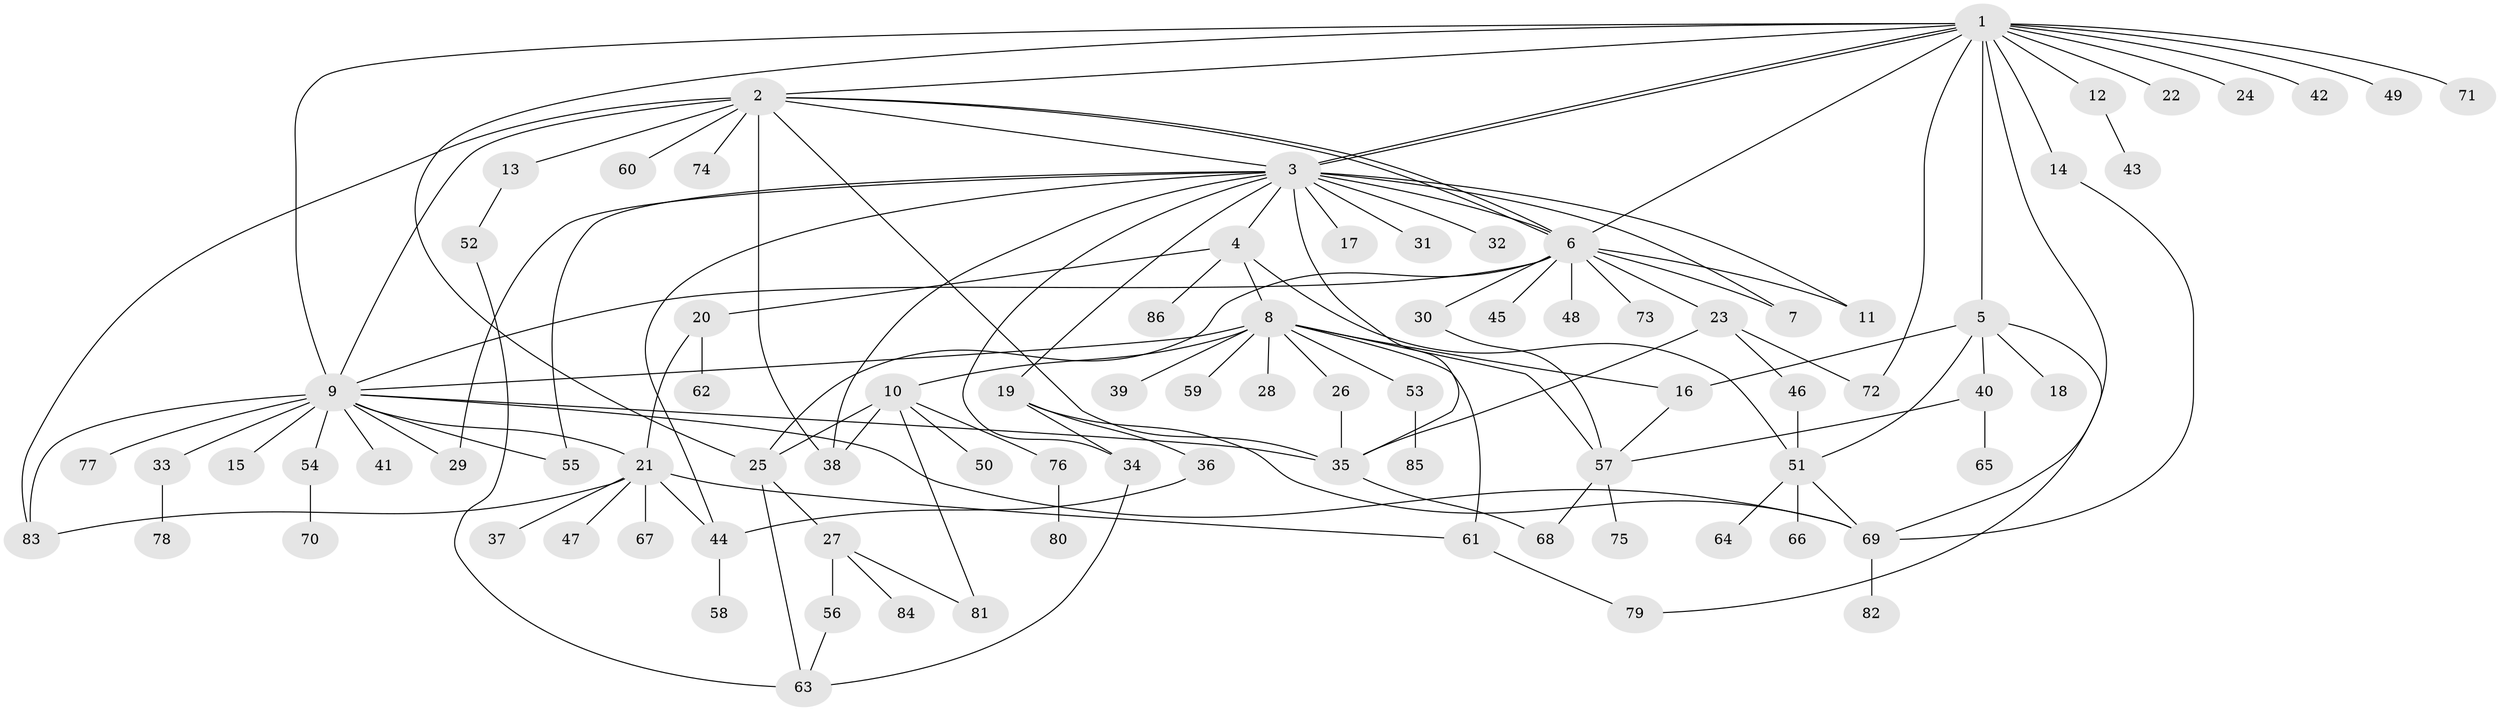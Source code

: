 // Generated by graph-tools (version 1.1) at 2025/11/02/27/25 16:11:12]
// undirected, 86 vertices, 129 edges
graph export_dot {
graph [start="1"]
  node [color=gray90,style=filled];
  1;
  2;
  3;
  4;
  5;
  6;
  7;
  8;
  9;
  10;
  11;
  12;
  13;
  14;
  15;
  16;
  17;
  18;
  19;
  20;
  21;
  22;
  23;
  24;
  25;
  26;
  27;
  28;
  29;
  30;
  31;
  32;
  33;
  34;
  35;
  36;
  37;
  38;
  39;
  40;
  41;
  42;
  43;
  44;
  45;
  46;
  47;
  48;
  49;
  50;
  51;
  52;
  53;
  54;
  55;
  56;
  57;
  58;
  59;
  60;
  61;
  62;
  63;
  64;
  65;
  66;
  67;
  68;
  69;
  70;
  71;
  72;
  73;
  74;
  75;
  76;
  77;
  78;
  79;
  80;
  81;
  82;
  83;
  84;
  85;
  86;
  1 -- 2;
  1 -- 3;
  1 -- 3;
  1 -- 5;
  1 -- 6;
  1 -- 9;
  1 -- 12;
  1 -- 14;
  1 -- 22;
  1 -- 24;
  1 -- 25;
  1 -- 42;
  1 -- 49;
  1 -- 69;
  1 -- 71;
  1 -- 72;
  2 -- 3;
  2 -- 6;
  2 -- 6;
  2 -- 9;
  2 -- 13;
  2 -- 35;
  2 -- 38;
  2 -- 60;
  2 -- 74;
  2 -- 83;
  3 -- 4;
  3 -- 6;
  3 -- 7;
  3 -- 11;
  3 -- 17;
  3 -- 19;
  3 -- 29;
  3 -- 31;
  3 -- 32;
  3 -- 34;
  3 -- 35;
  3 -- 38;
  3 -- 44;
  3 -- 55;
  4 -- 8;
  4 -- 20;
  4 -- 51;
  4 -- 86;
  5 -- 16;
  5 -- 18;
  5 -- 40;
  5 -- 51;
  5 -- 79;
  6 -- 7;
  6 -- 9;
  6 -- 11;
  6 -- 23;
  6 -- 25;
  6 -- 30;
  6 -- 45;
  6 -- 48;
  6 -- 73;
  8 -- 9;
  8 -- 10;
  8 -- 16;
  8 -- 26;
  8 -- 28;
  8 -- 39;
  8 -- 53;
  8 -- 57;
  8 -- 59;
  8 -- 61;
  9 -- 15;
  9 -- 21;
  9 -- 29;
  9 -- 33;
  9 -- 35;
  9 -- 41;
  9 -- 54;
  9 -- 55;
  9 -- 69;
  9 -- 77;
  9 -- 83;
  10 -- 25;
  10 -- 38;
  10 -- 50;
  10 -- 76;
  10 -- 81;
  12 -- 43;
  13 -- 52;
  14 -- 69;
  16 -- 57;
  19 -- 34;
  19 -- 36;
  19 -- 69;
  20 -- 21;
  20 -- 62;
  21 -- 37;
  21 -- 44;
  21 -- 47;
  21 -- 61;
  21 -- 67;
  21 -- 83;
  23 -- 35;
  23 -- 46;
  23 -- 72;
  25 -- 27;
  25 -- 63;
  26 -- 35;
  27 -- 56;
  27 -- 81;
  27 -- 84;
  30 -- 57;
  33 -- 78;
  34 -- 63;
  35 -- 68;
  36 -- 44;
  40 -- 57;
  40 -- 65;
  44 -- 58;
  46 -- 51;
  51 -- 64;
  51 -- 66;
  51 -- 69;
  52 -- 63;
  53 -- 85;
  54 -- 70;
  56 -- 63;
  57 -- 68;
  57 -- 75;
  61 -- 79;
  69 -- 82;
  76 -- 80;
}
